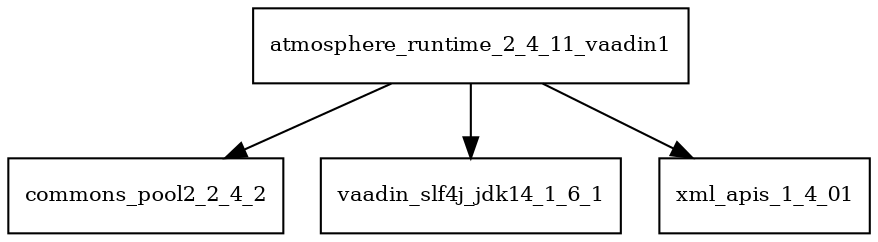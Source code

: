 digraph atmosphere_runtime_2_4_11_vaadin1_dependencies {
  node [shape = box, fontsize=10.0];
  atmosphere_runtime_2_4_11_vaadin1 -> commons_pool2_2_4_2;
  atmosphere_runtime_2_4_11_vaadin1 -> vaadin_slf4j_jdk14_1_6_1;
  atmosphere_runtime_2_4_11_vaadin1 -> xml_apis_1_4_01;
}
